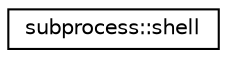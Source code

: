 digraph "Graphical Class Hierarchy"
{
  edge [fontname="Helvetica",fontsize="10",labelfontname="Helvetica",labelfontsize="10"];
  node [fontname="Helvetica",fontsize="10",shape=record];
  rankdir="LR";
  Node0 [label="subprocess::shell",height=0.2,width=0.4,color="black", fillcolor="white", style="filled",URL="$structsubprocess_1_1shell.html"];
}
